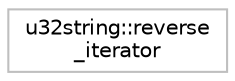 digraph "Graphical Class Hierarchy"
{
 // LATEX_PDF_SIZE
  edge [fontname="Helvetica",fontsize="10",labelfontname="Helvetica",labelfontsize="10"];
  node [fontname="Helvetica",fontsize="10",shape=record];
  rankdir="LR";
  Node0 [label="u32string::reverse\l_iterator",height=0.2,width=0.4,color="grey75", fillcolor="white", style="filled",tooltip="STL iterator class."];
}
